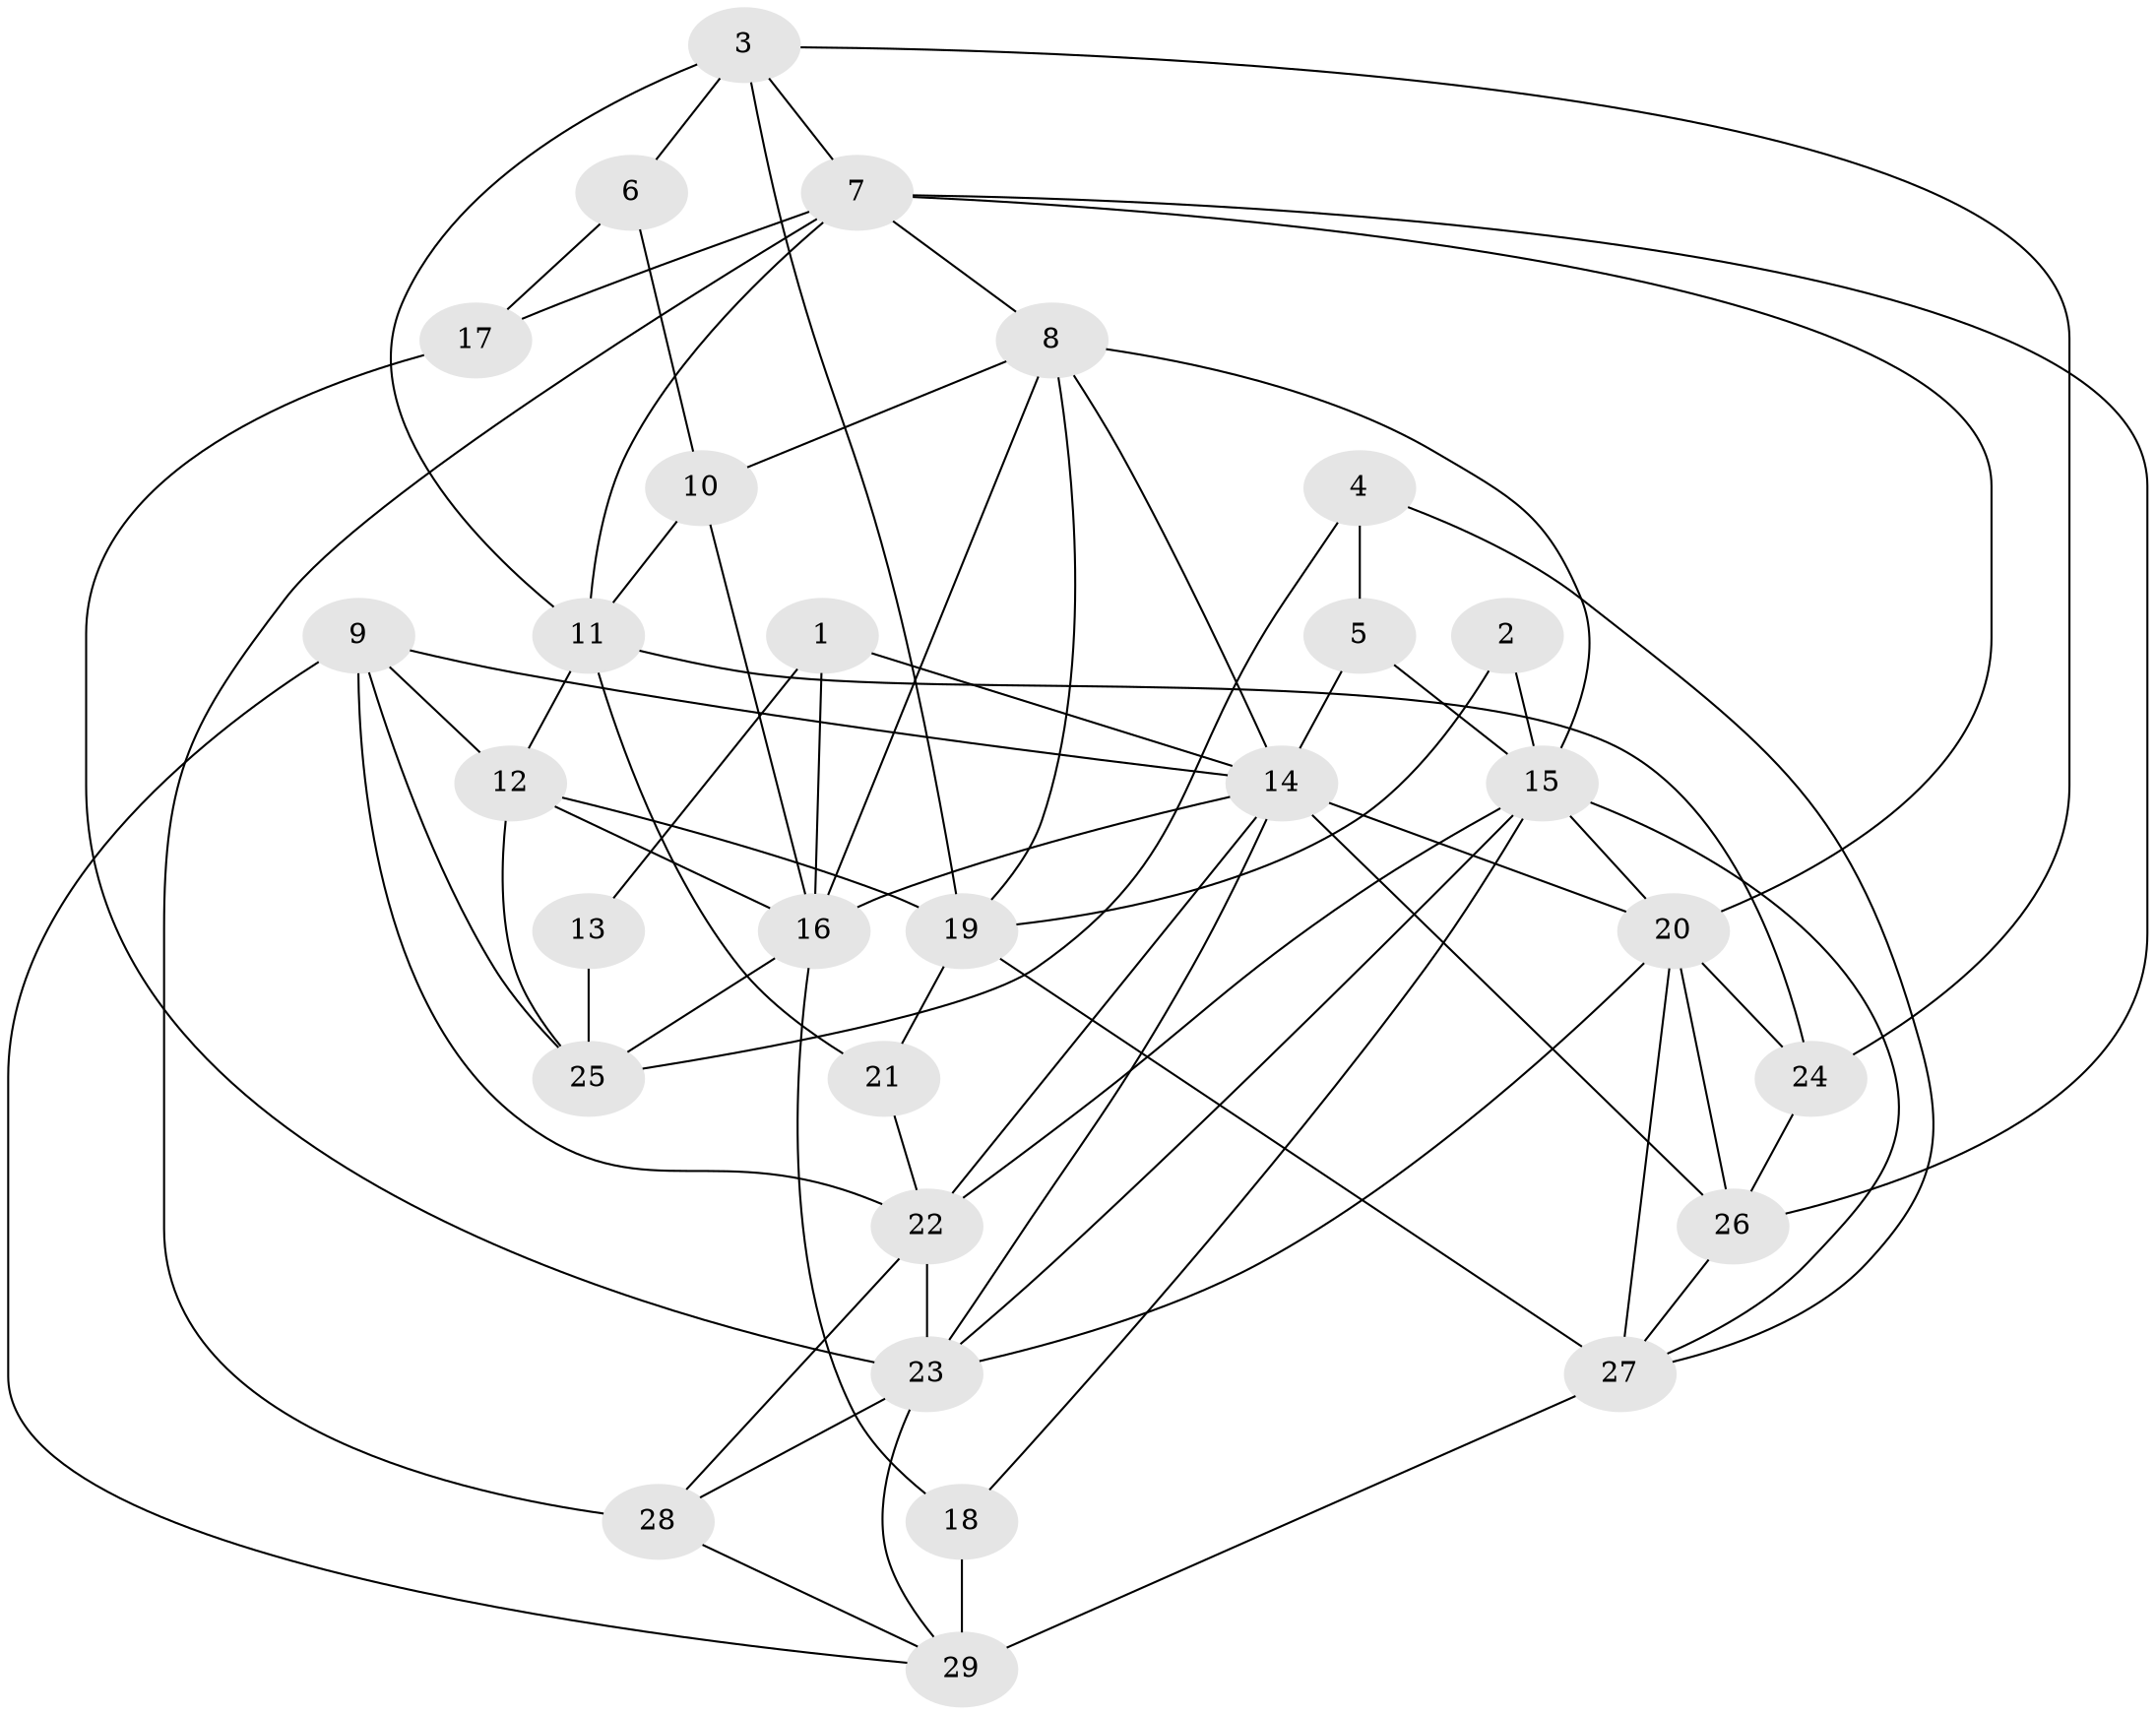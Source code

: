 // original degree distribution, {3: 0.2807017543859649, 5: 0.12280701754385964, 2: 0.12280701754385964, 6: 0.12280701754385964, 4: 0.2982456140350877, 7: 0.05263157894736842}
// Generated by graph-tools (version 1.1) at 2025/37/03/04/25 23:37:05]
// undirected, 29 vertices, 71 edges
graph export_dot {
  node [color=gray90,style=filled];
  1;
  2;
  3;
  4;
  5;
  6;
  7;
  8;
  9;
  10;
  11;
  12;
  13;
  14;
  15;
  16;
  17;
  18;
  19;
  20;
  21;
  22;
  23;
  24;
  25;
  26;
  27;
  28;
  29;
  1 -- 13 [weight=1.0];
  1 -- 14 [weight=1.0];
  1 -- 16 [weight=1.0];
  2 -- 15 [weight=1.0];
  2 -- 19 [weight=1.0];
  3 -- 6 [weight=1.0];
  3 -- 7 [weight=1.0];
  3 -- 11 [weight=1.0];
  3 -- 19 [weight=1.0];
  3 -- 24 [weight=1.0];
  4 -- 5 [weight=1.0];
  4 -- 25 [weight=1.0];
  4 -- 27 [weight=1.0];
  5 -- 14 [weight=1.0];
  5 -- 15 [weight=1.0];
  6 -- 10 [weight=1.0];
  6 -- 17 [weight=1.0];
  7 -- 8 [weight=1.0];
  7 -- 11 [weight=1.0];
  7 -- 17 [weight=1.0];
  7 -- 20 [weight=1.0];
  7 -- 26 [weight=1.0];
  7 -- 28 [weight=2.0];
  8 -- 10 [weight=1.0];
  8 -- 14 [weight=1.0];
  8 -- 15 [weight=1.0];
  8 -- 16 [weight=1.0];
  8 -- 19 [weight=1.0];
  9 -- 12 [weight=1.0];
  9 -- 14 [weight=1.0];
  9 -- 22 [weight=2.0];
  9 -- 25 [weight=1.0];
  9 -- 29 [weight=1.0];
  10 -- 11 [weight=1.0];
  10 -- 16 [weight=1.0];
  11 -- 12 [weight=1.0];
  11 -- 21 [weight=1.0];
  11 -- 24 [weight=2.0];
  12 -- 16 [weight=1.0];
  12 -- 19 [weight=1.0];
  12 -- 25 [weight=1.0];
  13 -- 25 [weight=2.0];
  14 -- 16 [weight=2.0];
  14 -- 20 [weight=1.0];
  14 -- 22 [weight=1.0];
  14 -- 23 [weight=1.0];
  14 -- 26 [weight=1.0];
  15 -- 18 [weight=1.0];
  15 -- 20 [weight=2.0];
  15 -- 22 [weight=1.0];
  15 -- 23 [weight=1.0];
  15 -- 27 [weight=1.0];
  16 -- 18 [weight=2.0];
  16 -- 25 [weight=1.0];
  17 -- 23 [weight=1.0];
  18 -- 29 [weight=3.0];
  19 -- 21 [weight=1.0];
  19 -- 27 [weight=1.0];
  20 -- 23 [weight=1.0];
  20 -- 24 [weight=1.0];
  20 -- 26 [weight=3.0];
  20 -- 27 [weight=1.0];
  21 -- 22 [weight=1.0];
  22 -- 23 [weight=2.0];
  22 -- 28 [weight=1.0];
  23 -- 28 [weight=1.0];
  23 -- 29 [weight=1.0];
  24 -- 26 [weight=1.0];
  26 -- 27 [weight=1.0];
  27 -- 29 [weight=2.0];
  28 -- 29 [weight=1.0];
}
